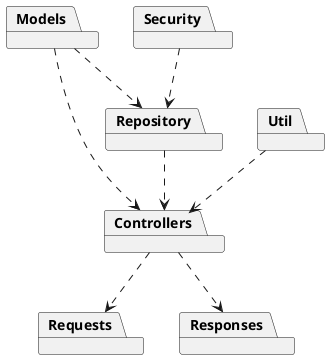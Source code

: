 @startuml
package "Controllers" 
package "Models"
package "Repository"
package "Requests"
package "Responses"
package "Util"
package "Security"

"Controllers" ..> "Requests"
"Controllers" ..> "Responses"
"Repository" ..> "Controllers"
"Models" ..> "Controllers"
"Models" ..> "Repository"
"Util" ..> "Controllers"
"Security" ..> "Repository"

@enduml